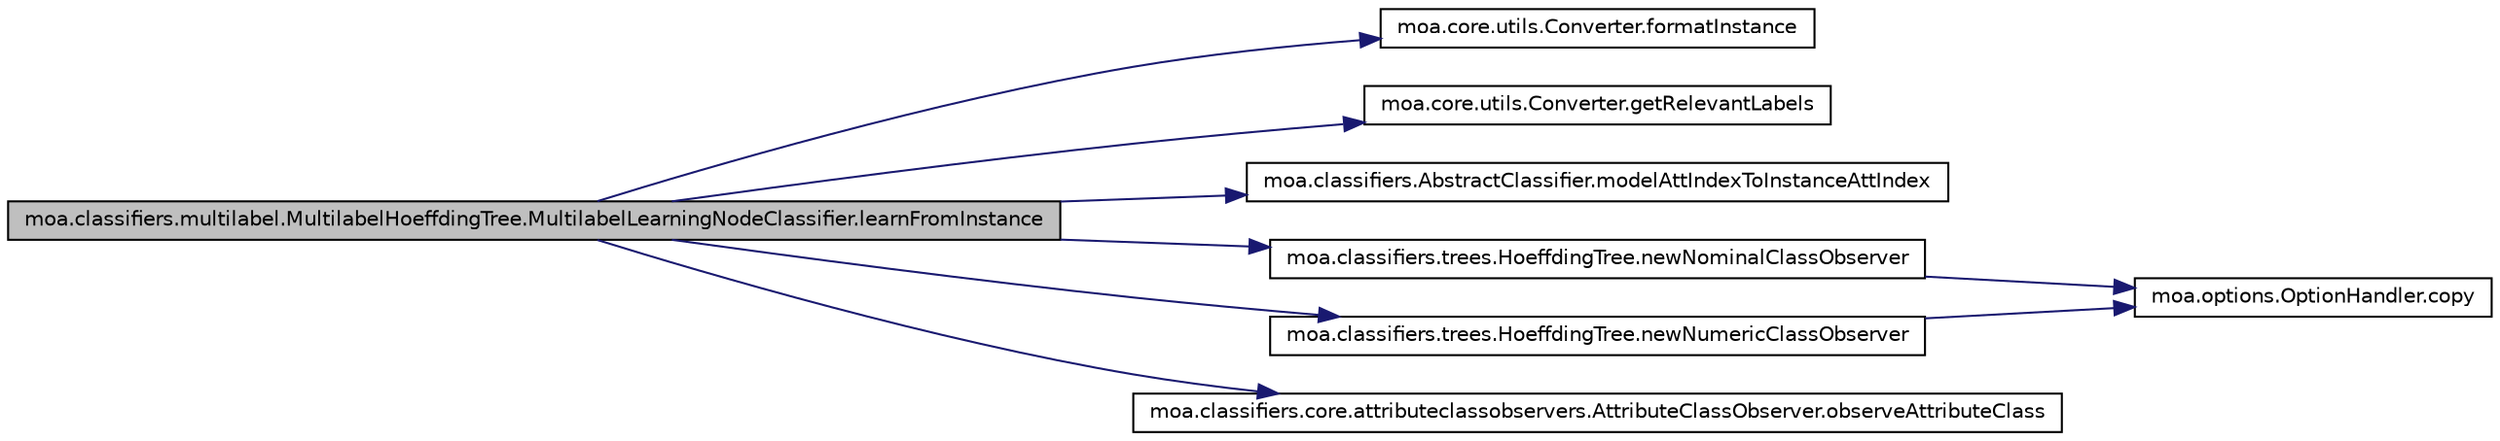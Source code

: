 digraph G
{
  edge [fontname="Helvetica",fontsize="10",labelfontname="Helvetica",labelfontsize="10"];
  node [fontname="Helvetica",fontsize="10",shape=record];
  rankdir=LR;
  Node1 [label="moa.classifiers.multilabel.MultilabelHoeffdingTree.MultilabelLearningNodeClassifier.learnFromInstance",height=0.2,width=0.4,color="black", fillcolor="grey75", style="filled" fontcolor="black"];
  Node1 -> Node2 [color="midnightblue",fontsize="10",style="solid",fontname="Helvetica"];
  Node2 [label="moa.core.utils.Converter.formatInstance",height=0.2,width=0.4,color="black", fillcolor="white", style="filled",URL="$classmoa_1_1core_1_1utils_1_1Converter.html#a486761a85c544c728af93822c2cbd723"];
  Node1 -> Node3 [color="midnightblue",fontsize="10",style="solid",fontname="Helvetica"];
  Node3 [label="moa.core.utils.Converter.getRelevantLabels",height=0.2,width=0.4,color="black", fillcolor="white", style="filled",URL="$classmoa_1_1core_1_1utils_1_1Converter.html#aeed47690e62a71eccd0b8541fab71b0e"];
  Node1 -> Node4 [color="midnightblue",fontsize="10",style="solid",fontname="Helvetica"];
  Node4 [label="moa.classifiers.AbstractClassifier.modelAttIndexToInstanceAttIndex",height=0.2,width=0.4,color="black", fillcolor="white", style="filled",URL="$classmoa_1_1classifiers_1_1AbstractClassifier.html#a5cd97fb8e5751d48de011c81f45466d4",tooltip="Gets the index of the attribute in the instance, given the index of the attribute..."];
  Node1 -> Node5 [color="midnightblue",fontsize="10",style="solid",fontname="Helvetica"];
  Node5 [label="moa.classifiers.trees.HoeffdingTree.newNominalClassObserver",height=0.2,width=0.4,color="black", fillcolor="white", style="filled",URL="$classmoa_1_1classifiers_1_1trees_1_1HoeffdingTree.html#a3df864b09b54a38dc4af72457af2df9a"];
  Node5 -> Node6 [color="midnightblue",fontsize="10",style="solid",fontname="Helvetica"];
  Node6 [label="moa.options.OptionHandler.copy",height=0.2,width=0.4,color="black", fillcolor="white", style="filled",URL="$interfacemoa_1_1options_1_1OptionHandler.html#a96fd6b38c56141192588e19e05e43f17",tooltip="This method produces a copy of this object."];
  Node1 -> Node7 [color="midnightblue",fontsize="10",style="solid",fontname="Helvetica"];
  Node7 [label="moa.classifiers.trees.HoeffdingTree.newNumericClassObserver",height=0.2,width=0.4,color="black", fillcolor="white", style="filled",URL="$classmoa_1_1classifiers_1_1trees_1_1HoeffdingTree.html#a43dc714f59552a9e6814c79cb1cff40b"];
  Node7 -> Node6 [color="midnightblue",fontsize="10",style="solid",fontname="Helvetica"];
  Node1 -> Node8 [color="midnightblue",fontsize="10",style="solid",fontname="Helvetica"];
  Node8 [label="moa.classifiers.core.attributeclassobservers.AttributeClassObserver.observeAttributeClass",height=0.2,width=0.4,color="black", fillcolor="white", style="filled",URL="$interfacemoa_1_1classifiers_1_1core_1_1attributeclassobservers_1_1AttributeClassObserver.html#adeb638c64bb2dad4266a7db241398bf5",tooltip="Updates statistics of this observer given an attribute value, a class and the weight..."];
}
